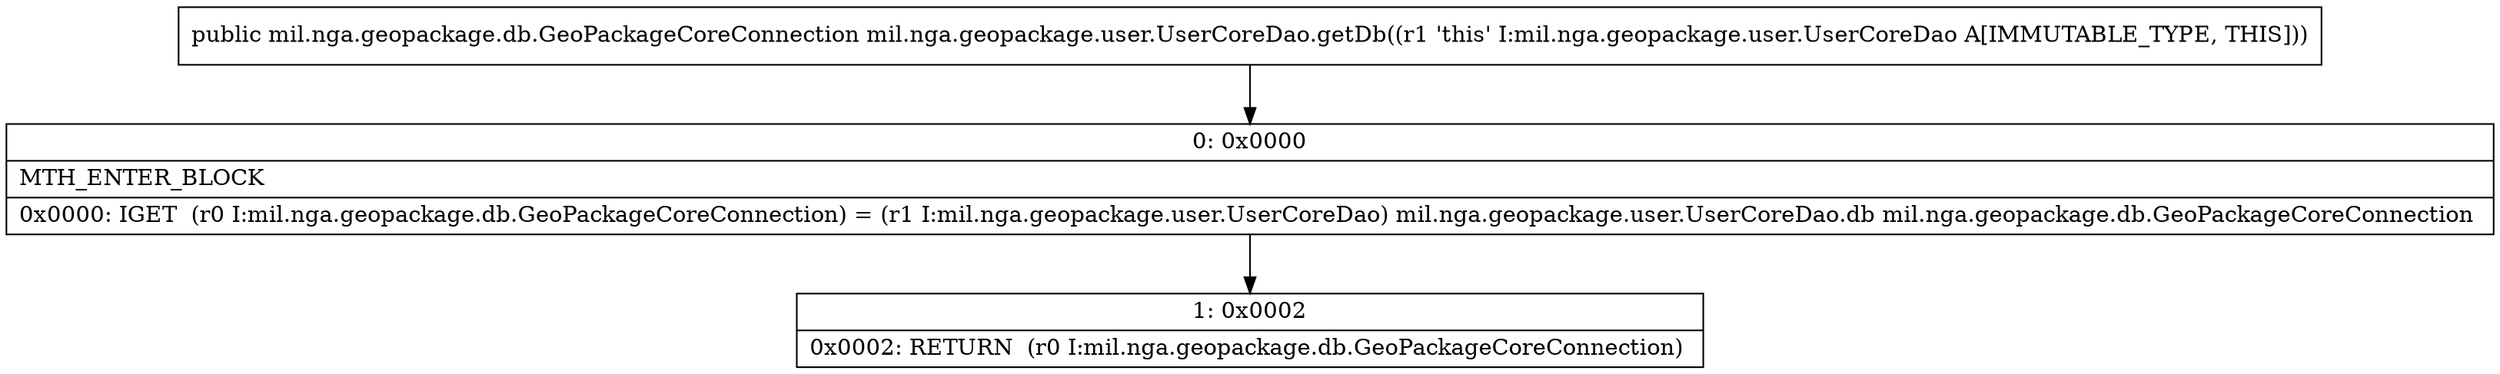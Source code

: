 digraph "CFG formil.nga.geopackage.user.UserCoreDao.getDb()Lmil\/nga\/geopackage\/db\/GeoPackageCoreConnection;" {
Node_0 [shape=record,label="{0\:\ 0x0000|MTH_ENTER_BLOCK\l|0x0000: IGET  (r0 I:mil.nga.geopackage.db.GeoPackageCoreConnection) = (r1 I:mil.nga.geopackage.user.UserCoreDao) mil.nga.geopackage.user.UserCoreDao.db mil.nga.geopackage.db.GeoPackageCoreConnection \l}"];
Node_1 [shape=record,label="{1\:\ 0x0002|0x0002: RETURN  (r0 I:mil.nga.geopackage.db.GeoPackageCoreConnection) \l}"];
MethodNode[shape=record,label="{public mil.nga.geopackage.db.GeoPackageCoreConnection mil.nga.geopackage.user.UserCoreDao.getDb((r1 'this' I:mil.nga.geopackage.user.UserCoreDao A[IMMUTABLE_TYPE, THIS])) }"];
MethodNode -> Node_0;
Node_0 -> Node_1;
}

